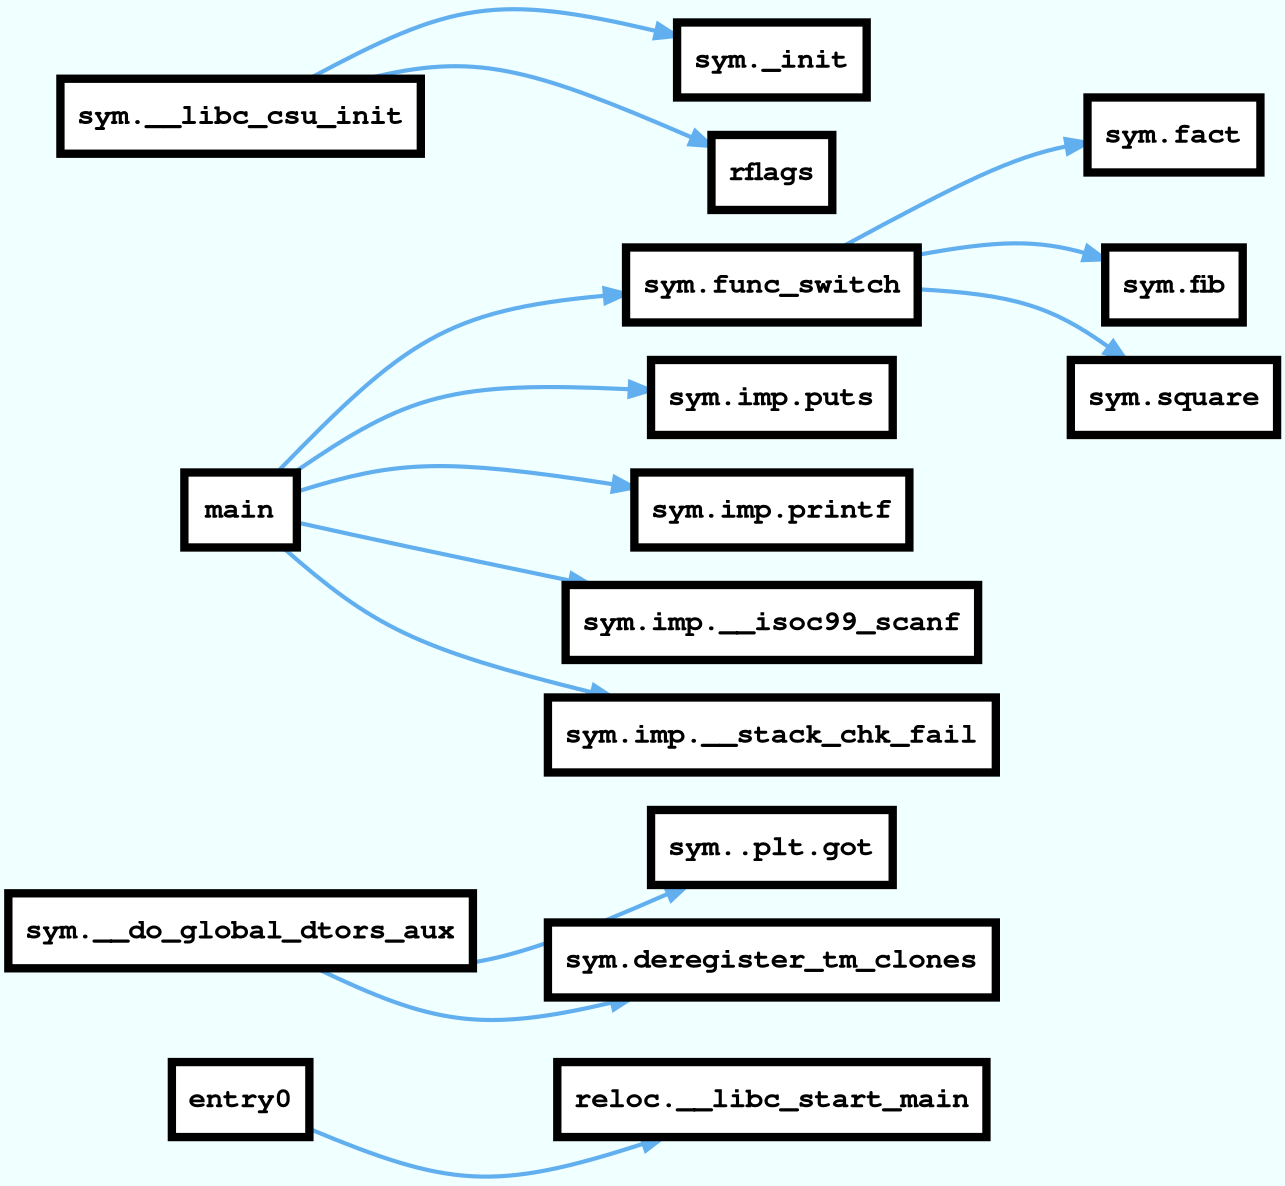 digraph code {
rankdir=LR;
outputorder=edgesfirst;
graph [bgcolor=azure fontname="Courier" splines="curved"];
node [penwidth=4 fillcolor=white style=filled fontname="Courier Bold" fontsize=14 shape=box];
edge [arrowhead="normal" style=bold weight=2];
  "0x000010c0" [label="entry0" URL="entry0/0x000010c0"];
  "0x000010c0" -> "0x00003fe0" [color="#61afef" URL="reloc.__libc_start_main/0x00003fe0"];
  "0x00003fe0" [label="reloc.__libc_start_main" URL="reloc.__libc_start_main/0x00003fe0"];
  "0x00001160" [label="sym.__do_global_dtors_aux" URL="sym.__do_global_dtors_aux/0x00001160"];
  "0x00001160" -> "0x00001070" [color="#61afef" URL="sym..plt.got/0x00001070"];
  "0x00001070" [label="sym..plt.got" URL="sym..plt.got/0x00001070"];
  "0x00001160" -> "0x000010f0" [color="#61afef" URL="sym.deregister_tm_clones/0x000010f0"];
  "0x000010f0" [label="sym.deregister_tm_clones" URL="sym.deregister_tm_clones/0x000010f0"];
  "0x00001260" [label="sym.func_switch" URL="sym.func_switch/0x00001260"];
  "0x00001260" -> "0x000011a9" [color="#61afef" URL="sym.fact/0x000011a9"];
  "0x000011a9" [label="sym.fact" URL="sym.fact/0x000011a9"];
  "0x00001260" -> "0x000011ec" [color="#61afef" URL="sym.fib/0x000011ec"];
  "0x000011ec" [label="sym.fib" URL="sym.fib/0x000011ec"];
  "0x00001260" -> "0x0000122c" [color="#61afef" URL="sym.square/0x0000122c"];
  "0x0000122c" [label="sym.square" URL="sym.square/0x0000122c"];
  "0x00001380" [label="sym.__libc_csu_init" URL="sym.__libc_csu_init/0x00001380"];
  "0x00001380" -> "0x00001000" [color="#61afef" URL="sym._init/0x00001000"];
  "0x00001000" [label="sym._init" URL="sym._init/0x00001000"];
  "0x00001380" -> "0x00000000" [color="#61afef" URL="rflags/0x00000000"];
  "0x00000000" [label="rflags" URL="rflags/0x00000000"];
  "0x000012b7" [label="main" URL="main/0x000012b7"];
  "0x000012b7" -> "0x00001080" [color="#61afef" URL="sym.imp.puts/0x00001080"];
  "0x00001080" [label="sym.imp.puts" URL="sym.imp.puts/0x00001080"];
  "0x000012b7" -> "0x000010a0" [color="#61afef" URL="sym.imp.printf/0x000010a0"];
  "0x000010a0" [label="sym.imp.printf" URL="sym.imp.printf/0x000010a0"];
  "0x000012b7" -> "0x000010b0" [color="#61afef" URL="sym.imp.__isoc99_scanf/0x000010b0"];
  "0x000010b0" [label="sym.imp.__isoc99_scanf" URL="sym.imp.__isoc99_scanf/0x000010b0"];
  "0x000012b7" -> "0x00001260" [color="#61afef" URL="sym.func_switch/0x00001260"];
  "0x00001260" [label="sym.func_switch" URL="sym.func_switch/0x00001260"];
  "0x000012b7" -> "0x00001090" [color="#61afef" URL="sym.imp.__stack_chk_fail/0x00001090"];
  "0x00001090" [label="sym.imp.__stack_chk_fail" URL="sym.imp.__stack_chk_fail/0x00001090"];
  "0x000011ec" [label="sym.fib" URL="sym.fib/0x000011ec"];
  "0x000011ec" -> "0x000011ec" [color="#61afef" URL="sym.fib/0x000011ec"];
  "0x000011ec" [label="sym.fib" URL="sym.fib/0x000011ec"];
}
